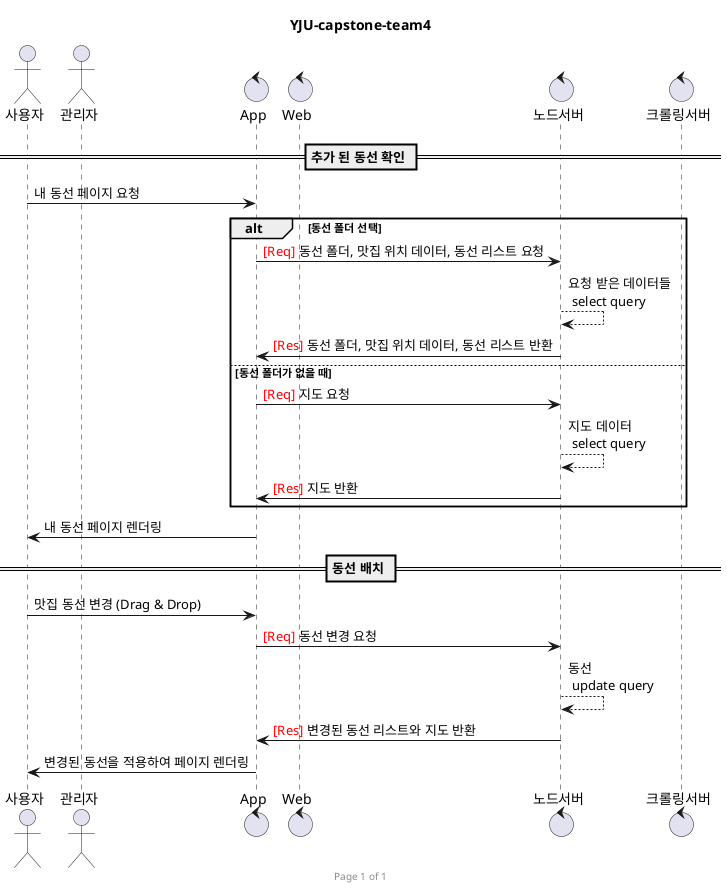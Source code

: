 @startuml

title YJU-capstone-team4
footer Page %page% of %lastpage%

actor 사용자 as User
actor 관리자 as Admin

control App
control Web
control 노드서버 as Node
control 크롤링서버 as Lamda

== 추가 된 동선 확인 ==
User -> App : 내 동선 페이지 요청
    alt 동선 폴더 선택
        App -> Node : <font color=red>[Req]</font> 동선 폴더, 맛집 위치 데이터, 동선 리스트 요청
            Node --> Node : 요청 받은 데이터들 \n select query
        Node -> App : <font color=red>[Res]</font> 동선 폴더, 맛집 위치 데이터, 동선 리스트 반환
    else 동선 폴더가 없을 때
        App -> Node : <font color=red>[Req]</font> 지도 요청
            Node --> Node : 지도 데이터 \n select query
        Node -> App : <font color=red>[Res]</font> 지도 반환
    end
App -> User : 내 동선 페이지 렌더링

== 동선 배치 ==
User -> App : 맛집 동선 변경 (Drag & Drop)
    App -> Node : <font color=red>[Req]</font> 동선 변경 요청
        Node --> Node : 동선 \n update query
    Node -> App : <font color=red>[Res]</font> 변경된 동선 리스트와 지도 반환
App -> User : 변경된 동선을 적용하여 페이지 렌더링

@enduml
